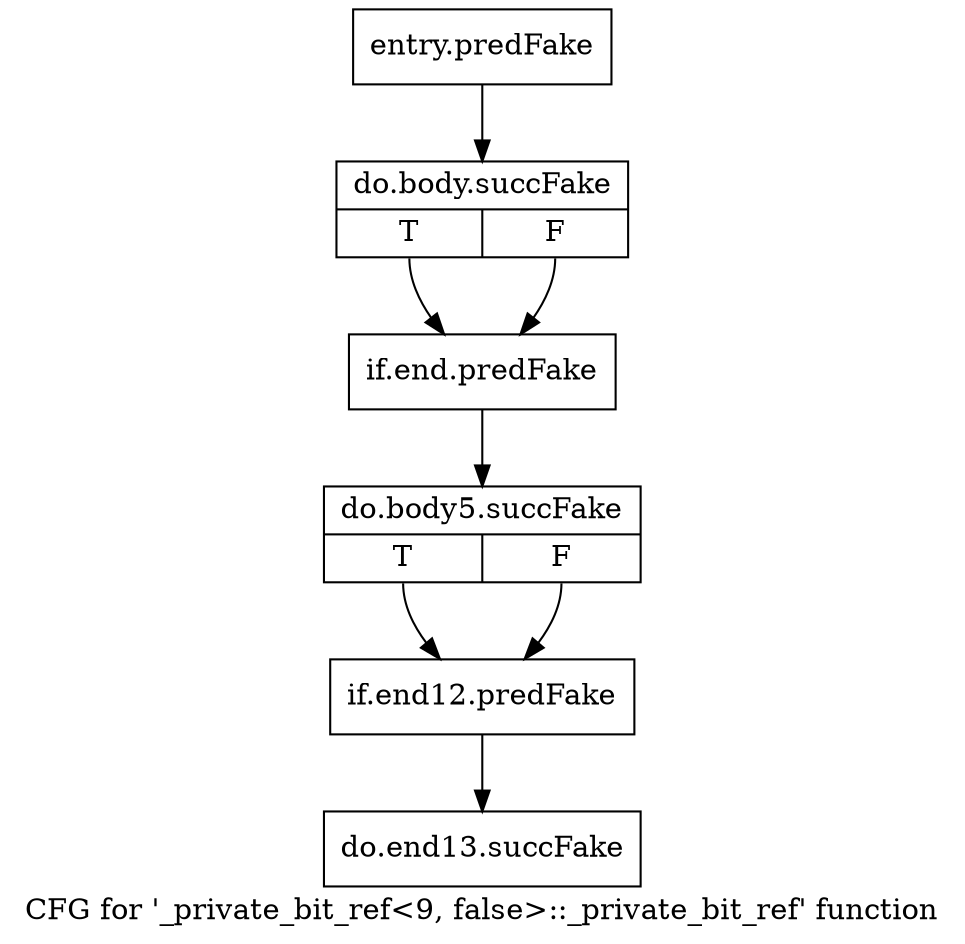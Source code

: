 digraph "CFG for '_private_bit_ref\<9, false\>::_private_bit_ref' function" {
	label="CFG for '_private_bit_ref\<9, false\>::_private_bit_ref' function";

	Node0x3b8f320 [shape=record,filename="",linenumber="",label="{entry.predFake}"];
	Node0x3b8f320 -> Node0x3e85980[ callList="" memoryops="" filename="/tools/Xilinx/Vitis_HLS/2022.1/include/etc/ap_private.h" execusionnum="0"];
	Node0x3e85980 [shape=record,filename="/tools/Xilinx/Vitis_HLS/2022.1/include/etc/ap_private.h",linenumber="6925",label="{do.body.succFake|{<s0>T|<s1>F}}"];
	Node0x3e85980:s0 -> Node0x3b910d0[ callList="" memoryops="" filename="/tools/Xilinx/Vitis_HLS/2022.1/include/etc/ap_private.h" execusionnum="0"];
	Node0x3e85980:s1 -> Node0x3b910d0;
	Node0x3b910d0 [shape=record,filename="/tools/Xilinx/Vitis_HLS/2022.1/include/etc/ap_private.h",linenumber="6925",label="{if.end.predFake}"];
	Node0x3b910d0 -> Node0x3e86210[ callList="" memoryops="" filename="/tools/Xilinx/Vitis_HLS/2022.1/include/etc/ap_private.h" execusionnum="0"];
	Node0x3e86210 [shape=record,filename="/tools/Xilinx/Vitis_HLS/2022.1/include/etc/ap_private.h",linenumber="6927",label="{do.body5.succFake|{<s0>T|<s1>F}}"];
	Node0x3e86210:s0 -> Node0x3b91210[ callList="" memoryops="" filename="/tools/Xilinx/Vitis_HLS/2022.1/include/etc/ap_private.h" execusionnum="0"];
	Node0x3e86210:s1 -> Node0x3b91210;
	Node0x3b91210 [shape=record,filename="/tools/Xilinx/Vitis_HLS/2022.1/include/etc/ap_private.h",linenumber="6927",label="{if.end12.predFake}"];
	Node0x3b91210 -> Node0x3e863a0[ callList="" memoryops="" filename="/tools/Xilinx/Vitis_HLS/2022.1/include/etc/ap_private.h" execusionnum="0"];
	Node0x3e863a0 [shape=record,filename="/tools/Xilinx/Vitis_HLS/2022.1/include/etc/ap_private.h",linenumber="6929",label="{do.end13.succFake}"];
}
